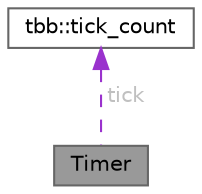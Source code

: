 digraph "Timer"
{
 // LATEX_PDF_SIZE
  bgcolor="transparent";
  edge [fontname=Helvetica,fontsize=10,labelfontname=Helvetica,labelfontsize=10];
  node [fontname=Helvetica,fontsize=10,shape=box,height=0.2,width=0.4];
  Node1 [id="Node000001",label="Timer",height=0.2,width=0.4,color="gray40", fillcolor="grey60", style="filled", fontcolor="black",tooltip=" "];
  Node2 -> Node1 [id="edge2_Node000001_Node000002",dir="back",color="darkorchid3",style="dashed",tooltip=" ",label=" tick",fontcolor="grey" ];
  Node2 [id="Node000002",label="tbb::tick_count",height=0.2,width=0.4,color="gray40", fillcolor="white", style="filled",URL="$classtbb_1_1tick__count.html",tooltip="Absolute timestamp"];
}
